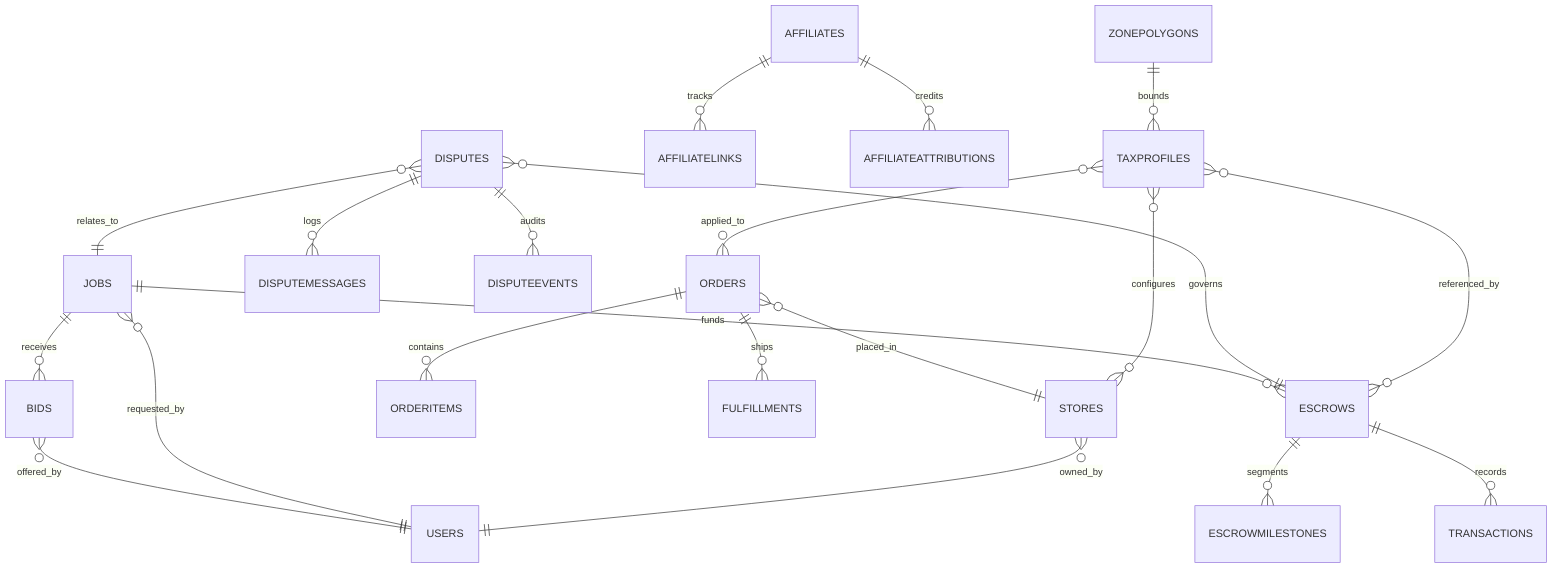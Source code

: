 erDiagram
    JOBS ||--o{ ESCROWS : funds
    ESCROWS ||--o{ ESCROWMILESTONES : segments
    ESCROWS ||--o{ TRANSACTIONS : records
    JOBS ||--o{ BIDS : receives
    BIDS }o--|| USERS : offered_by
    JOBS }o--|| USERS : requested_by
    DISPUTES ||--o{ DISPUTEMESSAGES : logs
    DISPUTES ||--o{ DISPUTEEVENTS : audits
    DISPUTES }o--|| JOBS : relates_to
    DISPUTES }o--|| ESCROWS : governs
    AFFILIATES ||--o{ AFFILIATELINKS : tracks
    AFFILIATES ||--o{ AFFILIATEATTRIBUTIONS : credits
    ORDERS ||--o{ ORDERITEMS : contains
    ORDERS ||--o{ FULFILLMENTS : ships
    ORDERS }o--|| STORES : placed_in
    STORES }o--|| USERS : owned_by
    TAXPROFILES }o--o{ STORES : configures
    TAXPROFILES }o--o{ ORDERS : applied_to
    TAXPROFILES }o--o{ ESCROWS : referenced_by
    ZONEPOLYGONS ||--o{ TAXPROFILES : bounds

%% ESCROWS: holds funds until release/refund; ties to transactions and payouts.
%% DISPUTES: lifecycle bridging jobs and escrows with message/event audit.
%% ORDERS: storefront transactions with fulfillment flows.
%% TAXPROFILES/ZONEPOLYGONS: geographic compliance and rate application.